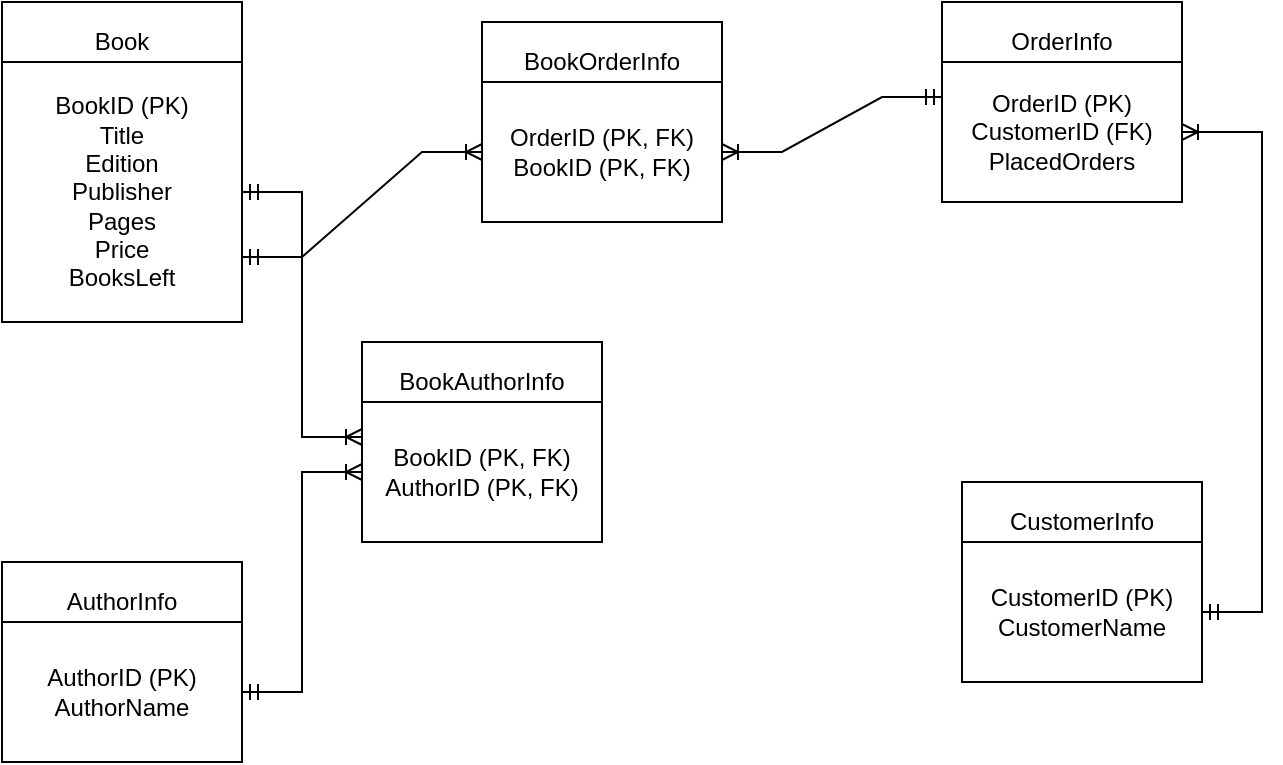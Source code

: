 <mxfile version="20.8.16" type="device"><diagram id="R2lEEEUBdFMjLlhIrx00" name="Page-1"><mxGraphModel dx="1326" dy="662" grid="1" gridSize="10" guides="1" tooltips="1" connect="1" arrows="1" fold="1" page="1" pageScale="1" pageWidth="850" pageHeight="1100" math="0" shadow="0" extFonts="Permanent Marker^https://fonts.googleapis.com/css?family=Permanent+Marker"><root><mxCell id="0"/><mxCell id="1" parent="0"/><mxCell id="_Y3TyvCaayvRIpgpVHr6-1" value="Book" style="rounded=0;whiteSpace=wrap;html=1;" parent="1" vertex="1"><mxGeometry x="100" y="120" width="120" height="40" as="geometry"/></mxCell><mxCell id="_Y3TyvCaayvRIpgpVHr6-2" value="BookID (PK)&lt;br&gt;Title&lt;br&gt;Edition&lt;br&gt;Publisher&lt;br&gt;Pages&lt;br&gt;Price&lt;br&gt;BooksLeft" style="rounded=0;whiteSpace=wrap;html=1;" parent="1" vertex="1"><mxGeometry x="100" y="150" width="120" height="130" as="geometry"/></mxCell><mxCell id="_Y3TyvCaayvRIpgpVHr6-3" value="OrderInfo" style="rounded=0;whiteSpace=wrap;html=1;" parent="1" vertex="1"><mxGeometry x="570" y="120" width="120" height="40" as="geometry"/></mxCell><mxCell id="_Y3TyvCaayvRIpgpVHr6-4" value="OrderID (PK)&lt;br&gt;CustomerID (FK)&lt;br&gt;PlacedOrders" style="rounded=0;whiteSpace=wrap;html=1;" parent="1" vertex="1"><mxGeometry x="570" y="150" width="120" height="70" as="geometry"/></mxCell><mxCell id="tcQ0Gwhhycuhxqq3Vs-W-1" value="AuthorInfo" style="rounded=0;whiteSpace=wrap;html=1;" parent="1" vertex="1"><mxGeometry x="100" y="400" width="120" height="40" as="geometry"/></mxCell><mxCell id="tcQ0Gwhhycuhxqq3Vs-W-2" value="AuthorID (PK)&lt;br&gt;AuthorName" style="rounded=0;whiteSpace=wrap;html=1;" parent="1" vertex="1"><mxGeometry x="100" y="430" width="120" height="70" as="geometry"/></mxCell><mxCell id="tcQ0Gwhhycuhxqq3Vs-W-3" value="CustomerInfo" style="rounded=0;whiteSpace=wrap;html=1;" parent="1" vertex="1"><mxGeometry x="580" y="360" width="120" height="40" as="geometry"/></mxCell><mxCell id="tcQ0Gwhhycuhxqq3Vs-W-4" value="CustomerID (PK)&lt;br&gt;CustomerName" style="rounded=0;whiteSpace=wrap;html=1;" parent="1" vertex="1"><mxGeometry x="580" y="390" width="120" height="70" as="geometry"/></mxCell><mxCell id="tcQ0Gwhhycuhxqq3Vs-W-15" value="BookOrderInfo" style="rounded=0;whiteSpace=wrap;html=1;" parent="1" vertex="1"><mxGeometry x="340" y="130" width="120" height="40" as="geometry"/></mxCell><mxCell id="tcQ0Gwhhycuhxqq3Vs-W-16" value="OrderID (PK, FK)&lt;br&gt;BookID (PK, FK)" style="rounded=0;whiteSpace=wrap;html=1;" parent="1" vertex="1"><mxGeometry x="340" y="160" width="120" height="70" as="geometry"/></mxCell><mxCell id="tcQ0Gwhhycuhxqq3Vs-W-19" value="" style="edgeStyle=entityRelationEdgeStyle;fontSize=12;html=1;endArrow=ERoneToMany;startArrow=ERmandOne;rounded=0;entryX=0;entryY=0.5;entryDx=0;entryDy=0;exitX=1;exitY=0.75;exitDx=0;exitDy=0;" parent="1" source="_Y3TyvCaayvRIpgpVHr6-2" target="tcQ0Gwhhycuhxqq3Vs-W-16" edge="1"><mxGeometry width="100" height="100" relative="1" as="geometry"><mxPoint x="450" y="500" as="sourcePoint"/><mxPoint x="550" y="400" as="targetPoint"/></mxGeometry></mxCell><mxCell id="tcQ0Gwhhycuhxqq3Vs-W-20" value="" style="edgeStyle=entityRelationEdgeStyle;fontSize=12;html=1;endArrow=ERoneToMany;startArrow=ERmandOne;rounded=0;entryX=1;entryY=0.5;entryDx=0;entryDy=0;exitX=0;exitY=0.25;exitDx=0;exitDy=0;" parent="1" source="_Y3TyvCaayvRIpgpVHr6-4" target="tcQ0Gwhhycuhxqq3Vs-W-16" edge="1"><mxGeometry width="100" height="100" relative="1" as="geometry"><mxPoint x="450" y="500" as="sourcePoint"/><mxPoint x="550" y="400" as="targetPoint"/></mxGeometry></mxCell><mxCell id="tcQ0Gwhhycuhxqq3Vs-W-22" value="" style="edgeStyle=entityRelationEdgeStyle;fontSize=12;html=1;endArrow=ERoneToMany;startArrow=ERmandOne;rounded=0;" parent="1" source="tcQ0Gwhhycuhxqq3Vs-W-4" target="_Y3TyvCaayvRIpgpVHr6-4" edge="1"><mxGeometry width="100" height="100" relative="1" as="geometry"><mxPoint x="450" y="500" as="sourcePoint"/><mxPoint x="630" y="220" as="targetPoint"/></mxGeometry></mxCell><mxCell id="1F11M0GCf8GusXVe0Ld--1" value="BookAuthorInfo" style="rounded=0;whiteSpace=wrap;html=1;" parent="1" vertex="1"><mxGeometry x="280" y="290" width="120" height="40" as="geometry"/></mxCell><mxCell id="1F11M0GCf8GusXVe0Ld--2" value="BookID (PK, FK)&lt;br&gt;AuthorID (PK, FK)" style="rounded=0;whiteSpace=wrap;html=1;" parent="1" vertex="1"><mxGeometry x="280" y="320" width="120" height="70" as="geometry"/></mxCell><mxCell id="1F11M0GCf8GusXVe0Ld--3" value="" style="edgeStyle=entityRelationEdgeStyle;fontSize=12;html=1;endArrow=ERoneToMany;startArrow=ERmandOne;rounded=0;entryX=0;entryY=0.5;entryDx=0;entryDy=0;exitX=1;exitY=0.5;exitDx=0;exitDy=0;" parent="1" source="tcQ0Gwhhycuhxqq3Vs-W-2" target="1F11M0GCf8GusXVe0Ld--2" edge="1"><mxGeometry width="100" height="100" relative="1" as="geometry"><mxPoint x="200" y="422.5" as="sourcePoint"/><mxPoint x="320" y="370" as="targetPoint"/></mxGeometry></mxCell><mxCell id="1F11M0GCf8GusXVe0Ld--8" value="" style="edgeStyle=entityRelationEdgeStyle;fontSize=12;html=1;endArrow=ERoneToMany;startArrow=ERmandOne;rounded=0;entryX=0;entryY=0.25;entryDx=0;entryDy=0;exitX=1;exitY=0.5;exitDx=0;exitDy=0;" parent="1" source="_Y3TyvCaayvRIpgpVHr6-2" target="1F11M0GCf8GusXVe0Ld--2" edge="1"><mxGeometry width="100" height="100" relative="1" as="geometry"><mxPoint x="140" y="330" as="sourcePoint"/><mxPoint x="30" y="357.5" as="targetPoint"/></mxGeometry></mxCell></root></mxGraphModel></diagram></mxfile>